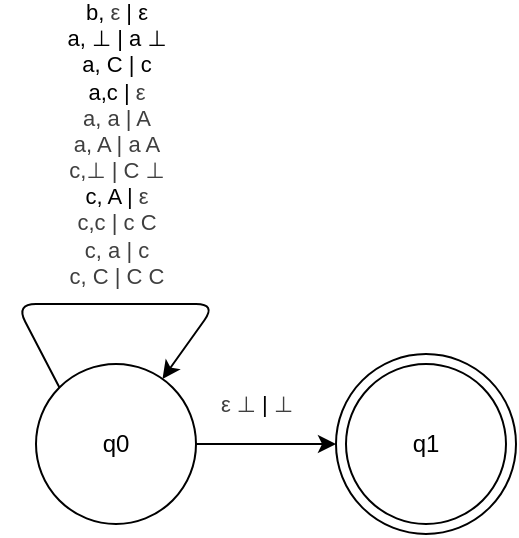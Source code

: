 <mxfile>
    <diagram id="3itqmEO5YHfkDSnpSqWK" name="Page-1">
        <mxGraphModel dx="1509" dy="578" grid="1" gridSize="10" guides="1" tooltips="1" connect="1" arrows="1" fold="1" page="1" pageScale="1" pageWidth="850" pageHeight="1100" math="0" shadow="0">
            <root>
                <mxCell id="0"/>
                <mxCell id="1" parent="0"/>
                <mxCell id="4" value="" style="edgeStyle=none;html=1;entryX=0;entryY=0.5;entryDx=0;entryDy=0;" edge="1" parent="1" source="2" target="22">
                    <mxGeometry relative="1" as="geometry">
                        <mxPoint x="230" y="260" as="targetPoint"/>
                    </mxGeometry>
                </mxCell>
                <mxCell id="26" value="&lt;span style=&quot;color: rgb(63, 63, 63);&quot;&gt;ε&lt;/span&gt;&amp;nbsp;&lt;span style=&quot;color: rgb(63, 63, 63);&quot;&gt;⊥&lt;/span&gt;&amp;nbsp;|&amp;nbsp;&lt;span style=&quot;color: rgb(63, 63, 63);&quot;&gt;⊥&lt;/span&gt;" style="edgeLabel;html=1;align=center;verticalAlign=middle;resizable=0;points=[];" vertex="1" connectable="0" parent="4">
                    <mxGeometry x="-0.229" y="2" relative="1" as="geometry">
                        <mxPoint x="3" y="-18" as="offset"/>
                    </mxGeometry>
                </mxCell>
                <mxCell id="11" style="edgeStyle=none;html=1;exitX=0;exitY=0;exitDx=0;exitDy=0;" edge="1" parent="1" source="2" target="2">
                    <mxGeometry relative="1" as="geometry">
                        <mxPoint x="200" y="200" as="targetPoint"/>
                        <Array as="points">
                            <mxPoint x="90" y="190"/>
                            <mxPoint x="190" y="190"/>
                        </Array>
                    </mxGeometry>
                </mxCell>
                <mxCell id="12" value="b,&amp;nbsp;&lt;span data-processed=&quot;true&quot; data-sfc-cp=&quot;&quot; class=&quot;T286Pc&quot;&gt;&lt;span style=&quot;color: rgb(63, 63, 63);&quot;&gt;ε&lt;/span&gt;&amp;nbsp;|&amp;nbsp;&lt;/span&gt;&lt;span data-processed=&quot;true&quot; data-sfc-cp=&quot;&quot; class=&quot;T286Pc&quot;&gt;ε&lt;/span&gt;&lt;div&gt;&lt;span data-processed=&quot;true&quot; data-sfc-cp=&quot;&quot; class=&quot;T286Pc&quot;&gt;a, ⊥ | a ⊥&lt;/span&gt;&lt;/div&gt;&lt;div&gt;&lt;span data-processed=&quot;true&quot; data-sfc-cp=&quot;&quot; class=&quot;T286Pc&quot;&gt;a, C | c&lt;/span&gt;&lt;/div&gt;&lt;div&gt;&lt;span data-processed=&quot;true&quot; data-sfc-cp=&quot;&quot; class=&quot;T286Pc&quot;&gt;a,c |&amp;nbsp;&lt;/span&gt;&lt;span style=&quot;color: rgb(63, 63, 63); background-color: light-dark(#ffffff, var(--ge-dark-color, #121212));&quot;&gt;ε&lt;/span&gt;&lt;/div&gt;&lt;div&gt;&lt;span style=&quot;background-color: light-dark(#ffffff, var(--ge-dark-color, #121212)); color: rgb(63, 63, 63);&quot;&gt;a, a | A&lt;/span&gt;&lt;/div&gt;&lt;div&gt;&lt;span style=&quot;color: rgb(63, 63, 63); background-color: light-dark(#ffffff, var(--ge-dark-color, #121212));&quot;&gt;a, A | a A&lt;/span&gt;&lt;/div&gt;&lt;div&gt;&lt;span style=&quot;color: rgb(63, 63, 63);&quot;&gt;c,⊥ | C&amp;nbsp;&lt;/span&gt;&lt;span style=&quot;color: rgb(63, 63, 63); background-color: light-dark(#ffffff, var(--ge-dark-color, #121212));&quot;&gt;⊥&lt;/span&gt;&lt;/div&gt;&lt;div&gt;c, A |&amp;nbsp;&lt;span style=&quot;color: rgb(63, 63, 63); background-color: light-dark(#ffffff, var(--ge-dark-color, #121212));&quot;&gt;ε&lt;/span&gt;&lt;/div&gt;&lt;div&gt;&lt;span style=&quot;color: rgb(63, 63, 63); background-color: light-dark(#ffffff, var(--ge-dark-color, #121212));&quot;&gt;c,c | c C&lt;/span&gt;&lt;/div&gt;&lt;div&gt;&lt;span style=&quot;color: rgb(63, 63, 63); background-color: light-dark(#ffffff, var(--ge-dark-color, #121212));&quot;&gt;c, a | c&lt;/span&gt;&lt;/div&gt;&lt;div&gt;&lt;span style=&quot;color: rgb(63, 63, 63); background-color: light-dark(#ffffff, var(--ge-dark-color, #121212));&quot;&gt;c, C | C C&lt;/span&gt;&lt;/div&gt;" style="edgeLabel;html=1;align=center;verticalAlign=middle;resizable=0;points=[];" vertex="1" connectable="0" parent="11">
                    <mxGeometry x="0.025" y="2" relative="1" as="geometry">
                        <mxPoint x="-2" y="-78" as="offset"/>
                    </mxGeometry>
                </mxCell>
                <mxCell id="2" value="q0" style="ellipse;whiteSpace=wrap;html=1;aspect=fixed;" vertex="1" parent="1">
                    <mxGeometry x="100" y="220" width="80" height="80" as="geometry"/>
                </mxCell>
                <mxCell id="23" value="" style="group" vertex="1" connectable="0" parent="1">
                    <mxGeometry x="250" y="215" width="90" height="90" as="geometry"/>
                </mxCell>
                <mxCell id="24" value="" style="group" vertex="1" connectable="0" parent="23">
                    <mxGeometry width="90" height="90" as="geometry"/>
                </mxCell>
                <mxCell id="22" value="" style="ellipse;whiteSpace=wrap;html=1;aspect=fixed;" vertex="1" parent="24">
                    <mxGeometry width="90" height="90" as="geometry"/>
                </mxCell>
                <mxCell id="3" value="q1" style="ellipse;whiteSpace=wrap;html=1;aspect=fixed;" vertex="1" parent="24">
                    <mxGeometry x="5" y="5" width="80" height="80" as="geometry"/>
                </mxCell>
            </root>
        </mxGraphModel>
    </diagram>
</mxfile>